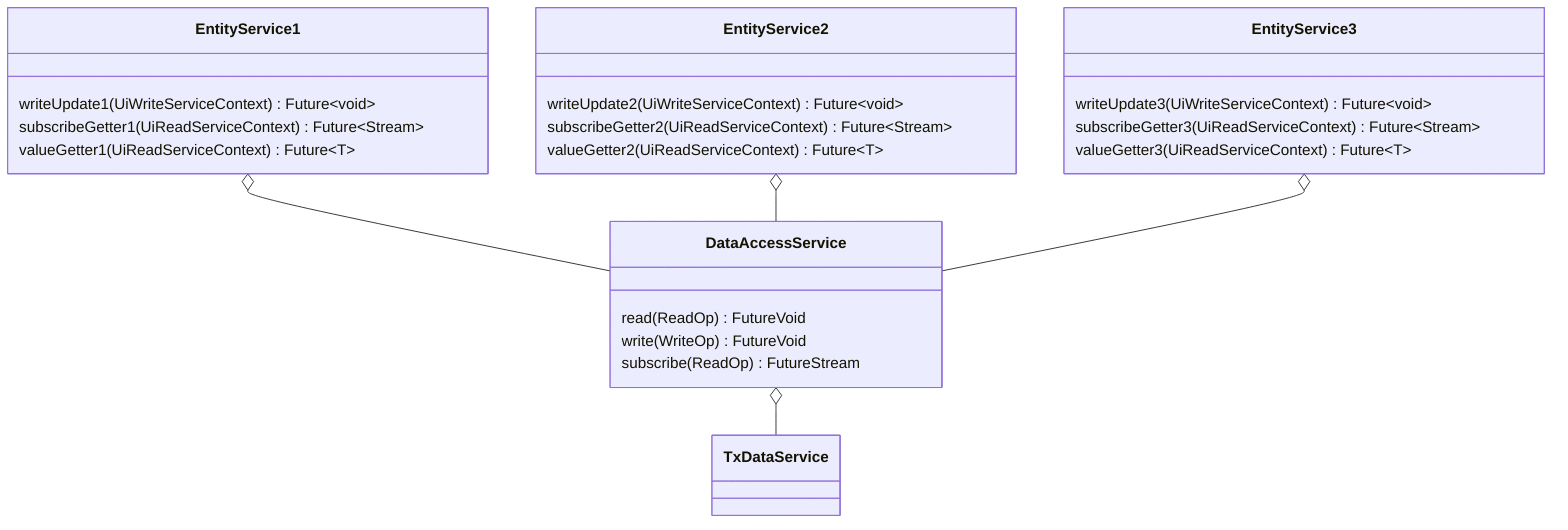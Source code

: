 classDiagram
    class EntityService1 {
        writeUpdate1(UiWriteServiceContext) Future~void~
        subscribeGetter1(UiReadServiceContext) Future~Stream~
        valueGetter1(UiReadServiceContext) Future~T~
    }

    class EntityService2 {
        writeUpdate2(UiWriteServiceContext) Future~void~
        subscribeGetter2(UiReadServiceContext) Future~Stream~
        valueGetter2(UiReadServiceContext) Future~T~
    }

    class EntityService3 {
        writeUpdate3(UiWriteServiceContext) Future~void~
        subscribeGetter3(UiReadServiceContext) Future~Stream~
        valueGetter3(UiReadServiceContext) Future~T~
    }

    class DataAccessService {
        read(ReadOp) FutureVoid
        write(WriteOp) FutureVoid
        subscribe(ReadOp) FutureStream
    }

    EntityService1 o-- DataAccessService
    
    EntityService2 o-- DataAccessService

    EntityService3 o-- DataAccessService

    class TxDataService {

    }

    DataAccessService o-- TxDataService